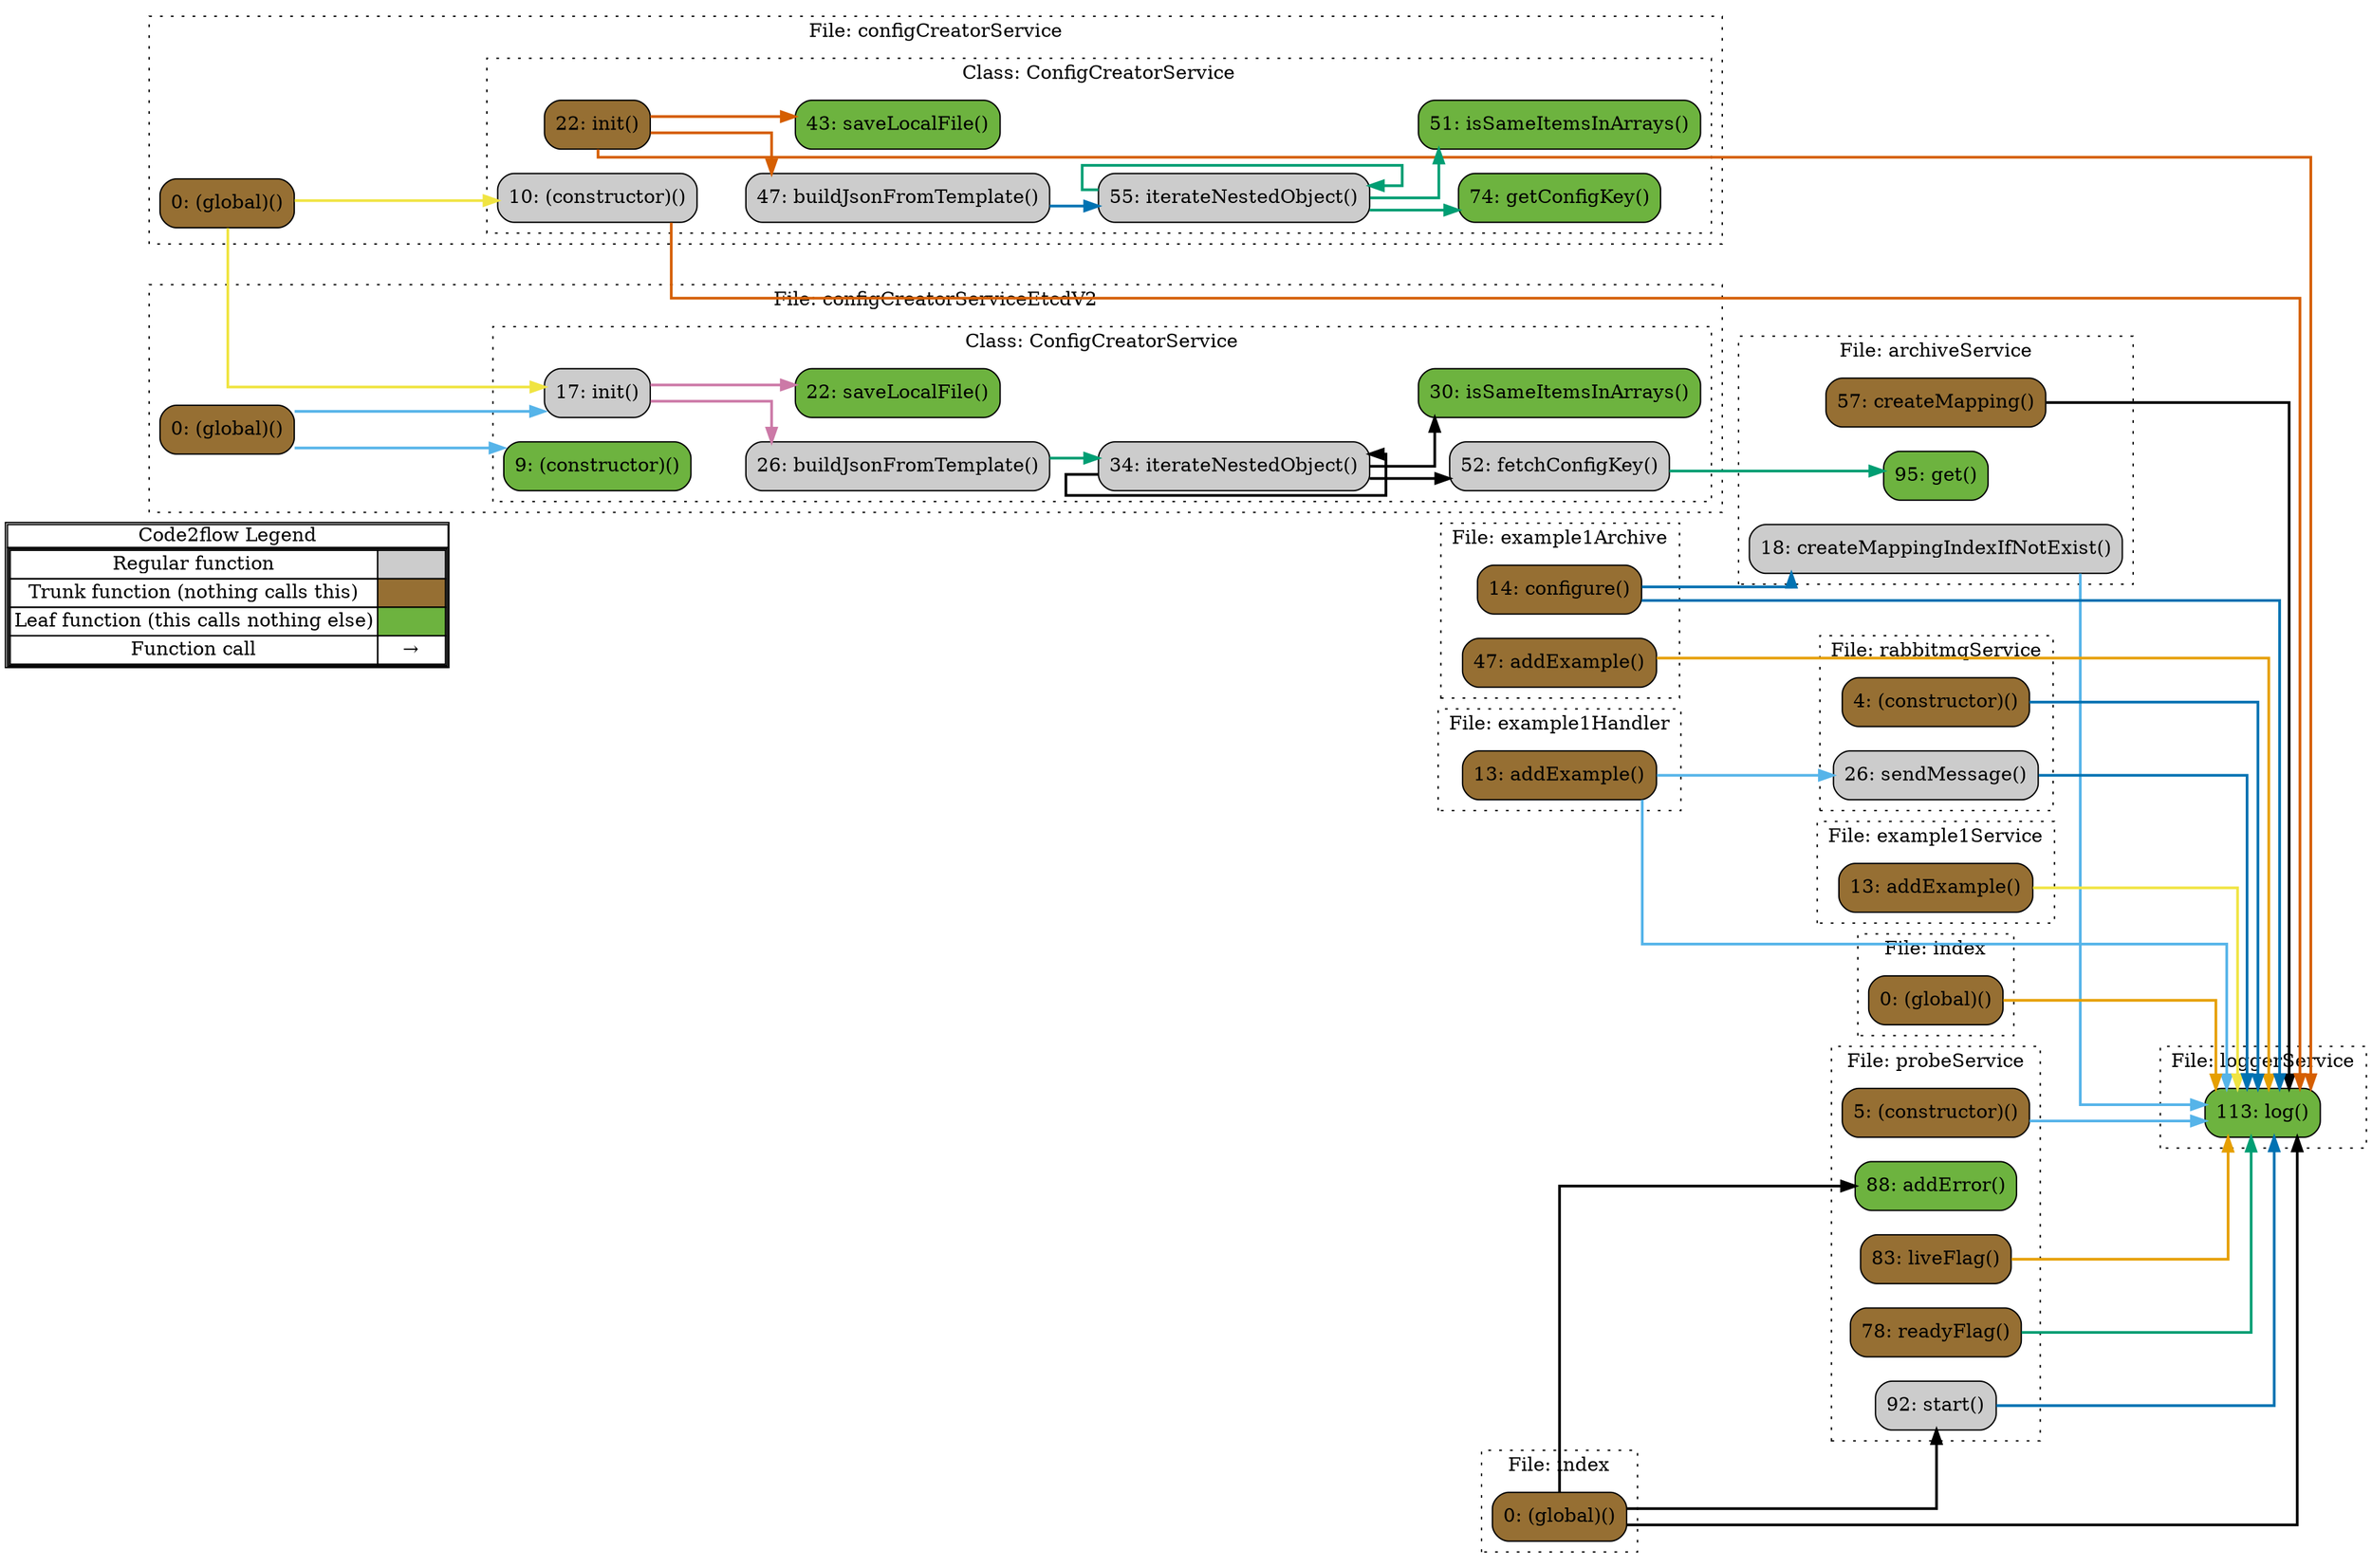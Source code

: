 digraph G {
concentrate=true;
splines="ortho";
rankdir="LR";
subgraph legend{
    rank = min;
    label = "legend";
    Legend [shape=none, margin=0, label = <
        <table cellspacing="0" cellpadding="0" border="1"><tr><td>Code2flow Legend</td></tr><tr><td>
        <table cellspacing="0">
        <tr><td>Regular function</td><td width="50px" bgcolor='#cccccc'></td></tr>
        <tr><td>Trunk function (nothing calls this)</td><td bgcolor='#966F33'></td></tr>
        <tr><td>Leaf function (this calls nothing else)</td><td bgcolor='#6db33f'></td></tr>
        <tr><td>Function call</td><td><font color='black'>&#8594;</font></td></tr>
        </table></td></tr></table>
        >];
}node_b5ce5c68 [label="57: createMapping()" name="archiveService::createMapping" shape="rect" style="rounded,filled" fillcolor="#966F33" ];
node_be2345ca [label="18: createMappingIndexIfNotExist()" name="archiveService::createMappingIndexIfNotExist" shape="rect" style="rounded,filled" fillcolor="#cccccc" ];
node_b71818e0 [label="95: get()" name="archiveService::get" shape="rect" style="rounded,filled" fillcolor="#6db33f" ];
node_8fee1014 [label="0: (global)()" name="configCreatorService::(global)" shape="rect" style="rounded,filled" fillcolor="#966F33" ];
node_f94d2f96 [label="10: (constructor)()" name="configCreatorService::ConfigCreatorService.(constructor)" shape="rect" style="rounded,filled" fillcolor="#cccccc" ];
node_2fd54d4d [label="47: buildJsonFromTemplate()" name="configCreatorService::ConfigCreatorService.buildJsonFromTemplate" shape="rect" style="rounded,filled" fillcolor="#cccccc" ];
node_6b9576f7 [label="74: getConfigKey()" name="configCreatorService::ConfigCreatorService.getConfigKey" shape="rect" style="rounded,filled" fillcolor="#6db33f" ];
node_d254ecee [label="22: init()" name="configCreatorService::ConfigCreatorService.init" shape="rect" style="rounded,filled" fillcolor="#966F33" ];
node_6721b290 [label="51: isSameItemsInArrays()" name="configCreatorService::ConfigCreatorService.isSameItemsInArrays" shape="rect" style="rounded,filled" fillcolor="#6db33f" ];
node_e899880b [label="55: iterateNestedObject()" name="configCreatorService::ConfigCreatorService.iterateNestedObject" shape="rect" style="rounded,filled" fillcolor="#cccccc" ];
node_14004106 [label="43: saveLocalFile()" name="configCreatorService::ConfigCreatorService.saveLocalFile" shape="rect" style="rounded,filled" fillcolor="#6db33f" ];
node_5ddeba32 [label="0: (global)()" name="configCreatorServiceEtcdV2::(global)" shape="rect" style="rounded,filled" fillcolor="#966F33" ];
node_2041424b [label="9: (constructor)()" name="configCreatorServiceEtcdV2::ConfigCreatorService.(constructor)" shape="rect" style="rounded,filled" fillcolor="#6db33f" ];
node_0301f003 [label="26: buildJsonFromTemplate()" name="configCreatorServiceEtcdV2::ConfigCreatorService.buildJsonFromTemplate" shape="rect" style="rounded,filled" fillcolor="#cccccc" ];
node_60a67ddb [label="52: fetchConfigKey()" name="configCreatorServiceEtcdV2::ConfigCreatorService.fetchConfigKey" shape="rect" style="rounded,filled" fillcolor="#cccccc" ];
node_8a65bb07 [label="17: init()" name="configCreatorServiceEtcdV2::ConfigCreatorService.init" shape="rect" style="rounded,filled" fillcolor="#cccccc" ];
node_34895490 [label="30: isSameItemsInArrays()" name="configCreatorServiceEtcdV2::ConfigCreatorService.isSameItemsInArrays" shape="rect" style="rounded,filled" fillcolor="#6db33f" ];
node_25ebea50 [label="34: iterateNestedObject()" name="configCreatorServiceEtcdV2::ConfigCreatorService.iterateNestedObject" shape="rect" style="rounded,filled" fillcolor="#cccccc" ];
node_e9d7c261 [label="22: saveLocalFile()" name="configCreatorServiceEtcdV2::ConfigCreatorService.saveLocalFile" shape="rect" style="rounded,filled" fillcolor="#6db33f" ];
node_c4ba3b49 [label="47: addExample()" name="example1Archive::addExample" shape="rect" style="rounded,filled" fillcolor="#966F33" ];
node_587715e5 [label="14: configure()" name="example1Archive::configure" shape="rect" style="rounded,filled" fillcolor="#966F33" ];
node_3cc13fa2 [label="13: addExample()" name="example1Handler::addExample" shape="rect" style="rounded,filled" fillcolor="#966F33" ];
node_8447f23c [label="13: addExample()" name="example1Service::addExample" shape="rect" style="rounded,filled" fillcolor="#966F33" ];
node_ae314b19 [label="0: (global)()" name="index::(global)" shape="rect" style="rounded,filled" fillcolor="#966F33" ];
node_f5085ae0 [label="0: (global)()" name="index::(global)" shape="rect" style="rounded,filled" fillcolor="#966F33" ];
node_269ecee4 [label="113: log()" name="loggerService::log" shape="rect" style="rounded,filled" fillcolor="#6db33f" ];
node_ac0e5702 [label="5: (constructor)()" name="probeService::(constructor)" shape="rect" style="rounded,filled" fillcolor="#966F33" ];
node_da5256d5 [label="88: addError()" name="probeService::addError" shape="rect" style="rounded,filled" fillcolor="#6db33f" ];
node_f3902d09 [label="83: liveFlag()" name="probeService::liveFlag" shape="rect" style="rounded,filled" fillcolor="#966F33" ];
node_180b6adb [label="78: readyFlag()" name="probeService::readyFlag" shape="rect" style="rounded,filled" fillcolor="#966F33" ];
node_54010f7d [label="92: start()" name="probeService::start" shape="rect" style="rounded,filled" fillcolor="#cccccc" ];
node_2647bbcd [label="4: (constructor)()" name="rabbitmqService::(constructor)" shape="rect" style="rounded,filled" fillcolor="#966F33" ];
node_77564cc5 [label="26: sendMessage()" name="rabbitmqService::sendMessage" shape="rect" style="rounded,filled" fillcolor="#cccccc" ];
node_b5ce5c68 -> node_269ecee4 [color="#000000" penwidth="2"];
node_b5ce5c68 -> node_269ecee4 [color="#000000" penwidth="2"];
node_be2345ca -> node_269ecee4 [color="#56B4E9" penwidth="2"];
node_be2345ca -> node_269ecee4 [color="#56B4E9" penwidth="2"];
node_be2345ca -> node_269ecee4 [color="#56B4E9" penwidth="2"];
node_8fee1014 -> node_f94d2f96 [color="#F0E442" penwidth="2"];
node_8fee1014 -> node_8a65bb07 [color="#F0E442" penwidth="2"];
node_f94d2f96 -> node_269ecee4 [color="#D55E00" penwidth="2"];
node_2fd54d4d -> node_e899880b [color="#0072B2" penwidth="2"];
node_d254ecee -> node_2fd54d4d [color="#D55E00" penwidth="2"];
node_d254ecee -> node_14004106 [color="#D55E00" penwidth="2"];
node_d254ecee -> node_269ecee4 [color="#D55E00" penwidth="2"];
node_e899880b -> node_6b9576f7 [color="#009E73" penwidth="2"];
node_e899880b -> node_6721b290 [color="#009E73" penwidth="2"];
node_e899880b -> node_e899880b [color="#009E73" penwidth="2"];
node_5ddeba32 -> node_2041424b [color="#56B4E9" penwidth="2"];
node_5ddeba32 -> node_8a65bb07 [color="#56B4E9" penwidth="2"];
node_0301f003 -> node_25ebea50 [color="#009E73" penwidth="2"];
node_60a67ddb -> node_b71818e0 [color="#009E73" penwidth="2"];
node_8a65bb07 -> node_0301f003 [color="#CC79A7" penwidth="2"];
node_8a65bb07 -> node_e9d7c261 [color="#CC79A7" penwidth="2"];
node_25ebea50 -> node_60a67ddb [color="#000000" penwidth="2"];
node_25ebea50 -> node_34895490 [color="#000000" penwidth="2"];
node_25ebea50 -> node_25ebea50 [color="#000000" penwidth="2"];
node_c4ba3b49 -> node_269ecee4 [color="#E69F00" penwidth="2"];
node_587715e5 -> node_be2345ca [color="#0072B2" penwidth="2"];
node_587715e5 -> node_269ecee4 [color="#0072B2" penwidth="2"];
node_3cc13fa2 -> node_269ecee4 [color="#56B4E9" penwidth="2"];
node_3cc13fa2 -> node_77564cc5 [color="#56B4E9" penwidth="2"];
node_8447f23c -> node_269ecee4 [color="#F0E442" penwidth="2"];
node_ae314b19 -> node_269ecee4 [color="#E69F00" penwidth="2"];
node_f5085ae0 -> node_269ecee4 [color="#000000" penwidth="2"];
node_f5085ae0 -> node_269ecee4 [color="#000000" penwidth="2"];
node_f5085ae0 -> node_269ecee4 [color="#000000" penwidth="2"];
node_f5085ae0 -> node_269ecee4 [color="#000000" penwidth="2"];
node_f5085ae0 -> node_269ecee4 [color="#000000" penwidth="2"];
node_f5085ae0 -> node_da5256d5 [color="#000000" penwidth="2"];
node_f5085ae0 -> node_54010f7d [color="#000000" penwidth="2"];
node_ac0e5702 -> node_269ecee4 [color="#56B4E9" penwidth="2"];
node_ac0e5702 -> node_269ecee4 [color="#56B4E9" penwidth="2"];
node_ac0e5702 -> node_269ecee4 [color="#56B4E9" penwidth="2"];
node_ac0e5702 -> node_269ecee4 [color="#56B4E9" penwidth="2"];
node_ac0e5702 -> node_269ecee4 [color="#56B4E9" penwidth="2"];
node_ac0e5702 -> node_269ecee4 [color="#56B4E9" penwidth="2"];
node_ac0e5702 -> node_269ecee4 [color="#56B4E9" penwidth="2"];
node_ac0e5702 -> node_269ecee4 [color="#56B4E9" penwidth="2"];
node_f3902d09 -> node_269ecee4 [color="#E69F00" penwidth="2"];
node_180b6adb -> node_269ecee4 [color="#009E73" penwidth="2"];
node_54010f7d -> node_269ecee4 [color="#0072B2" penwidth="2"];
node_54010f7d -> node_269ecee4 [color="#0072B2" penwidth="2"];
node_2647bbcd -> node_269ecee4 [color="#0072B2" penwidth="2"];
node_2647bbcd -> node_269ecee4 [color="#0072B2" penwidth="2"];
node_77564cc5 -> node_269ecee4 [color="#0072B2" penwidth="2"];
node_77564cc5 -> node_269ecee4 [color="#0072B2" penwidth="2"];
subgraph cluster_0efd3053 {
    node_be2345ca node_b5ce5c68 node_b71818e0;
    label="File: archiveService";
    name="archiveService";
    style="filled";
    graph[style=dotted];
};
subgraph cluster_6dfa7304 {
    node_8fee1014;
    label="File: configCreatorService";
    name="configCreatorService";
    style="filled";
    graph[style=dotted];
    subgraph cluster_a550e09e {
        node_f94d2f96 node_d254ecee node_14004106 node_2fd54d4d node_6721b290 node_e899880b node_6b9576f7;
        label="Class: ConfigCreatorService";
        name="ConfigCreatorService";
        style="filled";
        graph[style=dotted];
    };
};
subgraph cluster_88dd227a {
    node_5ddeba32;
    label="File: configCreatorServiceEtcdV2";
    name="configCreatorServiceEtcdV2";
    style="filled";
    graph[style=dotted];
    subgraph cluster_bc3b4811 {
        node_2041424b node_8a65bb07 node_e9d7c261 node_0301f003 node_34895490 node_25ebea50 node_60a67ddb;
        label="Class: ConfigCreatorService";
        name="ConfigCreatorService";
        style="filled";
        graph[style=dotted];
    };
};
subgraph cluster_df2b8877 {
    node_587715e5 node_c4ba3b49;
    label="File: example1Archive";
    name="example1Archive";
    style="filled";
    graph[style=dotted];
};
subgraph cluster_c5b2f634 {
    node_3cc13fa2;
    label="File: example1Handler";
    name="example1Handler";
    style="filled";
    graph[style=dotted];
};
subgraph cluster_644ed305 {
    node_8447f23c;
    label="File: example1Service";
    name="example1Service";
    style="filled";
    graph[style=dotted];
};
subgraph cluster_8923c9bd {
    node_ae314b19;
    label="File: index";
    name="index";
    style="filled";
    graph[style=dotted];
};
subgraph cluster_da055b69 {
    node_f5085ae0;
    label="File: index";
    name="index";
    style="filled";
    graph[style=dotted];
};
subgraph cluster_c50d45d5 {
    node_269ecee4;
    label="File: loggerService";
    name="loggerService";
    style="filled";
    graph[style=dotted];
};
subgraph cluster_262ff7db {
    node_ac0e5702 node_180b6adb node_f3902d09 node_da5256d5 node_54010f7d;
    label="File: probeService";
    name="probeService";
    style="filled";
    graph[style=dotted];
};
subgraph cluster_5ec33a86 {
    node_2647bbcd node_77564cc5;
    label="File: rabbitmqService";
    name="rabbitmqService";
    style="filled";
    graph[style=dotted];
};
}
